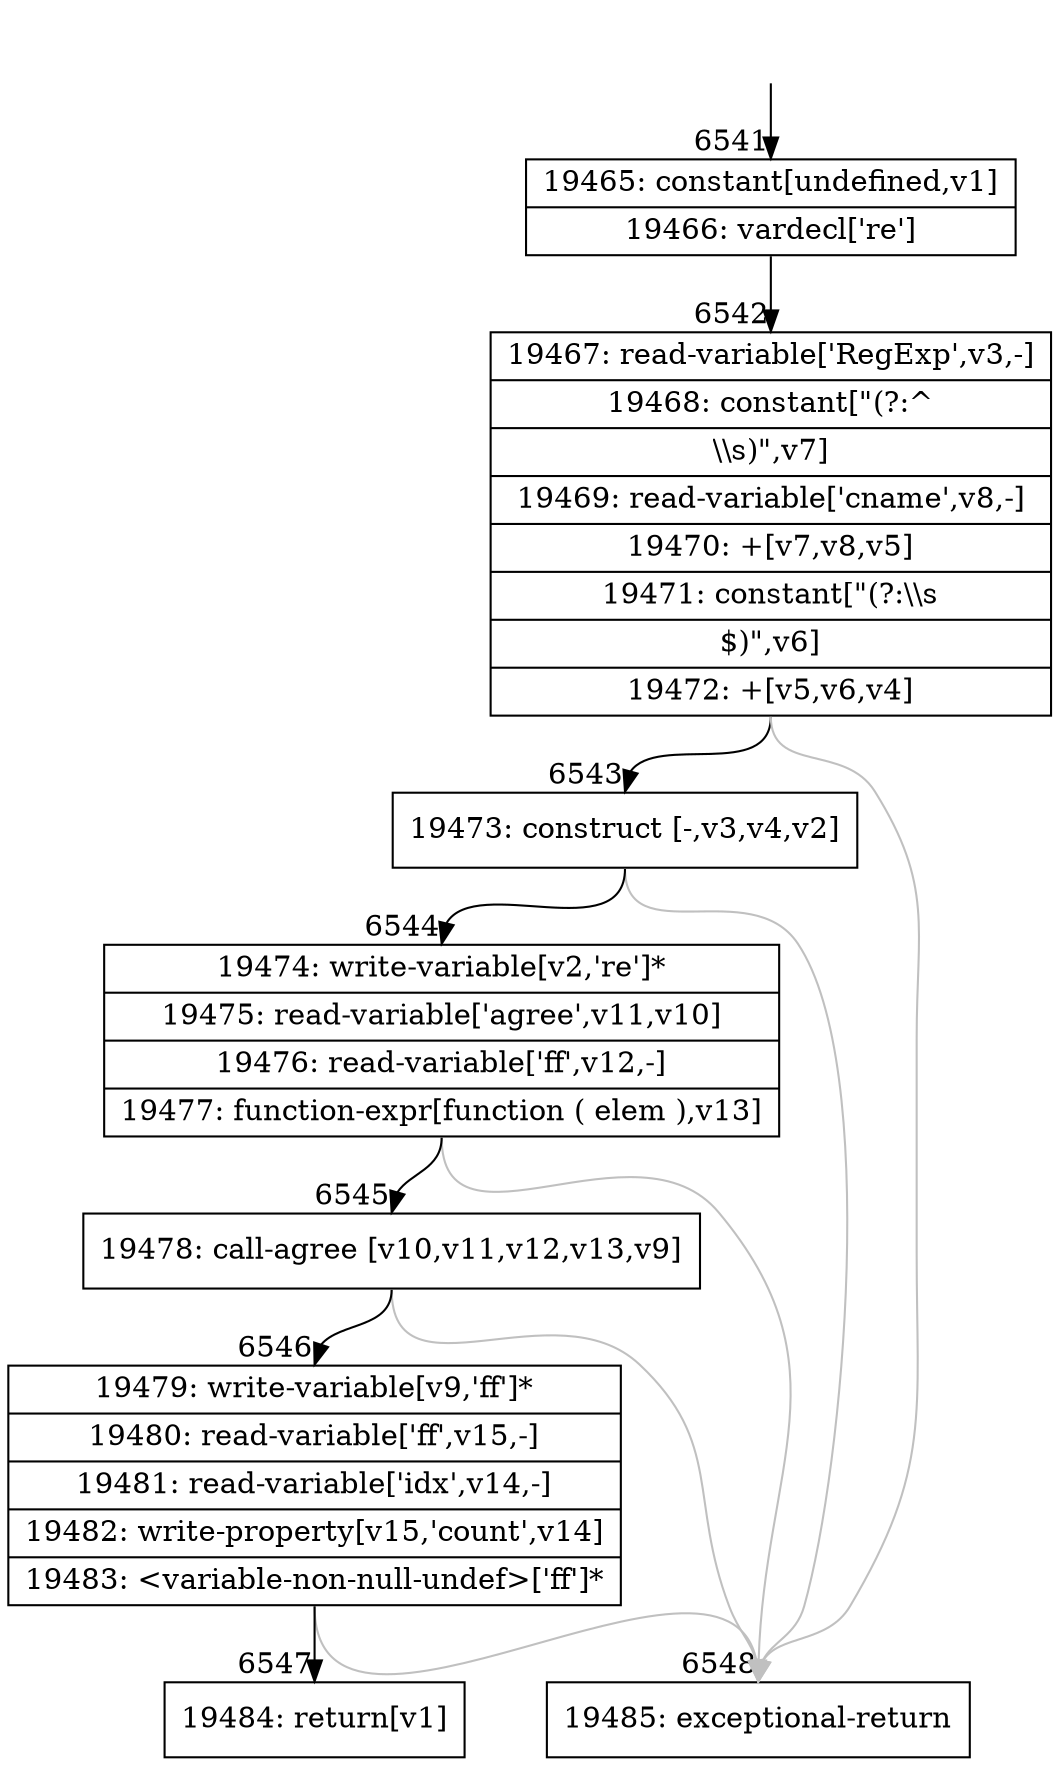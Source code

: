 digraph {
rankdir="TD"
BB_entry462[shape=none,label=""];
BB_entry462 -> BB6541 [tailport=s, headport=n, headlabel="    6541"]
BB6541 [shape=record label="{19465: constant[undefined,v1]|19466: vardecl['re']}" ] 
BB6541 -> BB6542 [tailport=s, headport=n, headlabel="      6542"]
BB6542 [shape=record label="{19467: read-variable['RegExp',v3,-]|19468: constant[\"(?:^|\\\\s)\",v7]|19469: read-variable['cname',v8,-]|19470: +[v7,v8,v5]|19471: constant[\"(?:\\\\s|$)\",v6]|19472: +[v5,v6,v4]}" ] 
BB6542 -> BB6543 [tailport=s, headport=n, headlabel="      6543"]
BB6542 -> BB6548 [tailport=s, headport=n, color=gray, headlabel="      6548"]
BB6543 [shape=record label="{19473: construct [-,v3,v4,v2]}" ] 
BB6543 -> BB6544 [tailport=s, headport=n, headlabel="      6544"]
BB6543 -> BB6548 [tailport=s, headport=n, color=gray]
BB6544 [shape=record label="{19474: write-variable[v2,'re']*|19475: read-variable['agree',v11,v10]|19476: read-variable['ff',v12,-]|19477: function-expr[function ( elem ),v13]}" ] 
BB6544 -> BB6545 [tailport=s, headport=n, headlabel="      6545"]
BB6544 -> BB6548 [tailport=s, headport=n, color=gray]
BB6545 [shape=record label="{19478: call-agree [v10,v11,v12,v13,v9]}" ] 
BB6545 -> BB6546 [tailport=s, headport=n, headlabel="      6546"]
BB6545 -> BB6548 [tailport=s, headport=n, color=gray]
BB6546 [shape=record label="{19479: write-variable[v9,'ff']*|19480: read-variable['ff',v15,-]|19481: read-variable['idx',v14,-]|19482: write-property[v15,'count',v14]|19483: \<variable-non-null-undef\>['ff']*}" ] 
BB6546 -> BB6547 [tailport=s, headport=n, headlabel="      6547"]
BB6546 -> BB6548 [tailport=s, headport=n, color=gray]
BB6547 [shape=record label="{19484: return[v1]}" ] 
BB6548 [shape=record label="{19485: exceptional-return}" ] 
//#$~ 9261
}
